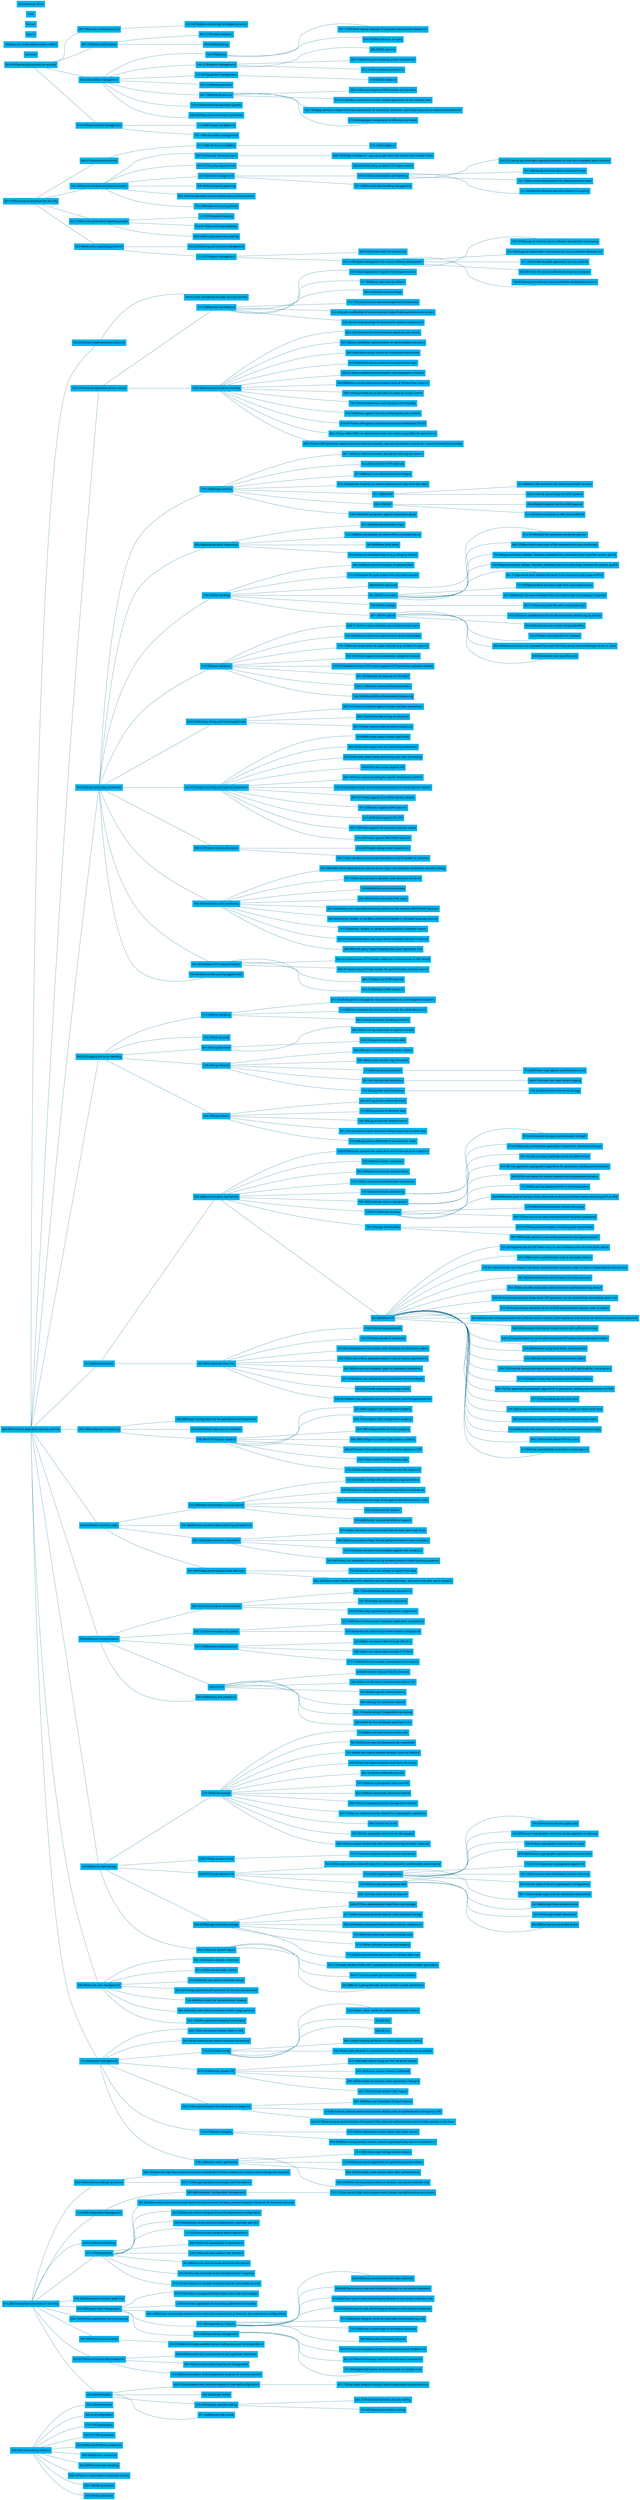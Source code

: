 graph G {
    node [
        fixedsize="false"
        fontname="Tahoma"
        color="white"
        fillcolor="deepskyblue2"
        fontcolor="black"
        shape="box"
        style="filled"
    ]

    edge [
        fontname="Arial"
        color="deepskyblue4"
        fontcolor="black"
        fontsize="12"
    ]

    rankdir=LR;

    

    "546-564Cross-cutting concerns" -- "155-155Architecture";
"546-564Cross-cutting concerns" -- "486-813Configuration";
"546-564Cross-cutting concerns" -- "170-772Cryptography";
"546-564Cross-cutting concerns" -- "028-727CSRF protection";
"546-564Cross-cutting concerns" -- "623-550Denial Of Service protection";
"546-564Cross-cutting concerns" -- "760-764Injection protection";
"546-564Cross-cutting concerns" -- "362-550Personal data handling";
"546-564Cross-cutting concerns" -- "058-527Secure name/address resolution service";
"546-564Cross-cutting concerns" -- "028-728SSRF protection";
"546-564Cross-cutting concerns" -- "760-765XSS protection";
"616-305Development processes for security" -- "326-704Architecture/design processes";
"616-305Development processes for security" -- "124-564Configuration Management";
"616-305Development processes for security" -- "424-242Decommissioning";
"616-305Development processes for security" -- "473-177Deploy/build";
"616-305Development processes for security" -- "745-356Development process audit trail";
"616-305Development processes for security" -- "613-285Supply chain management";
"616-305Development processes for security" -- "244-750Technical application security training";
"616-305Development processes for security" -- "787-638Technical instructions";
"616-305Development processes for security" -- "820-877Technical system documentation";
"616-305Development processes for security" -- "433-442Verification";
"326-704Architecture/design processes" -- "068-102Describe high-level system architecture and perform threat modeling on it every critical change and regularly";
"326-704Architecture/design processes" -- "072-713Manage standard technologies and frameworks";
"124-564Configuration Management" -- "080-466Developer Configuration Management";
"473-177Deploy/build" -- "307-507Allow only trusted sources both build time and runtime; therefore perform integrity checks on all resources and code";
"473-177Deploy/build" -- "347-352Set and confirm integrity of security deployment configuration";
"473-177Deploy/build" -- "263-184Automate secure build and deployment, especially with SDI";
"473-177Deploy/build" -- "171-222Check binary integrity before deployment";
"473-177Deploy/build" -- "208-355Ensure repeatability of deployment";
"473-177Deploy/build" -- "028-254Secure auto-updates over full stack";
"473-177Deploy/build" -- "461-680Securely archive builds and build information";
"473-177Deploy/build" -- "253-452Securely automate build and deployment in pipeline";
"473-177Deploy/build" -- "314-131Use features in compile and build tools for executable security";
"613-285Supply chain management" -- "673-475Disallow unsupported/deprecated client-side technologies";
"613-285Supply chain management" -- "154-031Harden application by excluding unwanted functionality";
"613-285Supply chain management" -- "462-245Remove unnecessary elements from external components (e.g. features, documentation, configuration)";
"613-285Supply chain management" -- "613-287Dependency integrity";
"613-285Supply chain management" -- "613-286Dependency management";
"787-638Technical instructions" -- "036-275Make (centrally) available secure coding resources for programmers";
"820-877Technical system documentation" -- "820-878Document all trust boundaries and significant data flows";
"820-877Technical system documentation" -- "287-305Document explicit key/secret management";
"820-877Technical system documentation" -- "162-655Documentation of all components' business or security function";
"433-442Verification" -- "832-555Automated static security analysis of code and configuration";
"433-442Verification" -- "626-250Design review";
"433-442Verification" -- "207-435Dynamic security testing";
"433-442Verification" -- "411-684Manual code review";
"708-355Secure implemented architecture" -- "344-611Use centralized reusable security controls";
"307-242Security risk assessment" -- "888-770Threat intelligence - stay up to date with new threats and consider them";
"004-517Security requirements" -- "782-234Clear policy compliant I/O requirements";
"080-466Developer Configuration Management" -- "757-271Use source code control system with change traceability and access control";
"223-780Secret storage" -- "774-888Do not store secrets in the code";
"223-780Secret storage" -- "821-832Ensure keys and passwords are replaceable";
"223-780Secret storage" -- "767-435Set the highest feasible iteration count for PBKDF2";
"223-780Secret storage" -- "078-427Set the highest feasible work factor for bcrypt";
"223-780Secret storage" -- "881-321Store credentials securely";
"223-780Secret storage" -- "783-255Store cryptographic keys securely";
"223-780Secret storage" -- "622-203Store passwords salted and hashed";
"223-780Secret storage" -- "340-375Use a dedicated secrets management solution";
"223-780Secret storage" -- "032-213Use an isolated security module for cryptographic operations";
"223-780Secret storage" -- "508-702Use key vaults";
"223-780Secret storage" -- "077-781Use separately stored secret salt (pepper)";
"223-780Secret storage" -- "082-530Use unique random salt with sufficient entropy for each credential";
"464-513Assurance processes" -- "217-168Audit & accountability";
"613-287Dependency integrity" -- "834-645Avoid unauthorized client data collection";
"613-287Dependency integrity" -- "838-636Check source code and third party libraries to not contain backdoors";
"613-287Dependency integrity" -- "265-800Check source code and third party libraries to not contain malicious code";
"613-287Dependency integrity" -- "418-525Check source code and third party libraries to not contain timebombs";
"613-287Dependency integrity" -- "577-260Enforce integrity check for externally hosted assets (eg SRI)";
"613-287Dependency integrity" -- "715-223Ensure trusted origin of third party resources";
"613-287Dependency integrity" -- "860-084Sandbox third party libraries";
"613-286Dependency management" -- "053-751Force build pipeline to check outdated/insecure components";
"613-286Dependency management" -- "863-521Maintain/manage inventory of third party components";
"613-286Dependency management" -- "715-334Update third party components build- or compile time";
"832-555Automated static security analysis of code and configuration" -- "611-158Use static analysis tooling to detect potentially malicious actions";
"207-435Dynamic security testing" -- "088-377Automated dynamic security testing";
"207-435Dynamic security testing" -- "570-487Manual penetration testing";
"567-755Governance processes for security" -- "464-513Assurance processes";
"567-755Governance processes for security" -- "766-162Security Analysis and documentation";
"567-755Governance processes for security" -- "427-113Security governance regarding people";
"567-755Governance processes for security" -- "563-088Security organizing processes";
"766-162Security Analysis and documentation" -- "287-823Asset management";
"766-162Security Analysis and documentation" -- "240-464Contingency planning";
"766-162Security Analysis and documentation" -- "847-247Interoperability and portability policy and procedures";
"766-162Security Analysis and documentation" -- "135-200Review of security policies";
"766-162Security Analysis and documentation" -- "004-517Security requirements";
"766-162Security Analysis and documentation" -- "307-242Security risk assessment";
"427-113Security governance regarding people" -- "172-101Personnel security";
"427-113Security governance regarding people" -- "013-021Roles and responsibilities";
"427-113Security governance regarding people" -- "428-544Security awareness training";
"563-088Security organizing processes" -- "560-224Planning and resource management";
"563-088Security organizing processes" -- "571-271Program management";
"217-168Audit & accountability" -- "510-324Compliance";
"287-823Asset management" -- "074-873Data classification and handling";
"287-823Asset management" -- "571-640Personal data handling management";
"074-873Data classification and handling" -- "268-272Classify personal data regarding retention so that old or outdated data is deleted";
"074-873Data classification and handling" -- "765-788Classify sensitive data in protection levels";
"074-873Data classification and handling" -- "731-120Document requirements for (data) protection levels";
"074-873Data classification and handling" -- "227-045Identify sensitive data and subject it to a policy";
"724-770Technical application access control" -- "123-124Minimize permissions";
"724-770Technical application access control" -- "128-128Strong authorization checking";
"503-455Input and output protection" -- "118-110API/web services";
"503-455Input and output protection" -- "836-068Deserialization Prevention";
"503-455Input and output protection" -- "130-550File handling";
"503-455Input and output protection" -- "010-308Input validation";
"503-455Input and output protection" -- "866-553Memory, String, and Unmanaged Code";
"503-455Input and output protection" -- "161-451Output encoding and injection prevention";
"503-455Input and output protection" -- "308-515Prevent security disclosure";
"503-455Input and output protection" -- "764-765Sanitization and sandboxing";
"503-455Input and output protection" -- "541-441Validate HTTP request headers";
"503-455Input and output protection" -- "764-507Restrict XML parsing (against XXE)";
"247-250Access control processes" -- "623-347Disallow shared high privileged accounts";
"571-271Program management" -- "833-030Connect with the community";
"571-271Program management" -- "261-010Program management for secure software development";
"261-010Program management for secure software development" -- "118-775Manage an internal secure software development community";
"261-010Program management for secure software development" -- "251-446Organize stakeholder commitment for secure software development";
"261-010Program management for secure software development" -- "417-342Provide reusable application security controls";
"261-010Program management for secure software development" -- "635-851Steer the secure software development program";
"261-010Program management for secure software development" -- "148-853Setup and maintain a secure software development process";
"862-452Operating processes for security" -- "247-250Access control processes";
"862-452Operating processes for security" -- "887-750Detect and respond";
"862-452Operating processes for security" -- "850-376Facilities management";
"862-452Operating processes for security" -- "010-678Improvement management";
"887-750Detect and respond" -- "463-577Incident response";
"887-750Detect and respond" -- "058-083Monitoring";
"850-376Facilities management" -- "163-776Backup";
"850-376Facilities management" -- "148-227Endpoint management";
"850-376Facilities management" -- "157-587Equipment management";
"850-376Facilities management" -- "522-616Media protection";
"850-376Facilities management" -- "467-784Network security";
"850-376Facilities management" -- "125-010Password management systems";
"850-376Facilities management" -- "234-282Physical & environment protection";
"010-678Improvement management" -- "112-648Change management";
"010-678Improvement management" -- "732-148Vulnerability management";
"842-876Logging and error handling" -- "513-183Error handling";
"842-876Logging and error handling" -- "141-555Fail securely";
"842-876Logging and error handling" -- "843-841Log discretely";
"842-876Logging and error handling" -- "148-420Log integrity";
"842-876Logging and error handling" -- "402-706Log relevant";
"163-776Backup" -- "257-117Perform regular backups of important data and test restoration";
"163-776Backup" -- "614-353Store backups securely";
"148-227Endpoint management" -- "286-500OS security";
"148-227Endpoint management" -- "007-274Patching and updating system components";
"148-227Endpoint management" -- "872-574Virus/malware protection";
"157-587Equipment management" -- "114-853Maintenance";
"467-784Network security" -- "336-512Ensure integrity of DNS entries and domains";
"467-784Network security" -- "515-021Sandbox, containerize and/or isolate applications at the network level";
"467-784Network security" -- "132-146Apply defense-in-depth techniques/processes for protection, detection, and timely response to network-based attacks.";
"467-784Network security" -- "273-600Segregate components of differing trust levels";
"836-068Deserialization Prevention" -- "831-563Avoid deserialization logic";
"836-068Deserialization Prevention" -- "736-554Block serialization of content from untrusted clients";
"836-068Deserialization Prevention" -- "387-848Parse JSON safely";
"836-068Deserialization Prevention" -- "762-616Secure serialized objects (e.g. integrity checks)";
"636-660Technical application security controls" -- "633-428Authentication";
"636-660Technical application security controls" -- "233-748Configuration hardening";
"636-660Technical application security controls" -- "503-455Input and output protection";
"636-660Technical application security controls" -- "842-876Logging and error handling";
"636-660Technical application security controls" -- "854-643Robust business logic";
"636-660Technical application security controls" -- "278-646Secure communication";
"636-660Technical application security controls" -- "126-668Secure data storage";
"636-660Technical application security controls" -- "708-355Secure implemented architecture";
"636-660Technical application security controls" -- "586-842Secure user management";
"636-660Technical application security controls" -- "177-260Session management";
"636-660Technical application security controls" -- "724-770Technical application access control";
"633-428Authentication" -- "270-568Authentication mechanism";
"633-428Authentication" -- "455-885Credentials directives";
"233-748Configuration hardening" -- "180-488Proper Configuration for all applications and frameworks";
"233-748Configuration hardening" -- "814-322Whitelist data sources and sinks";
"233-748Configuration hardening" -- "636-347HTTP security headers";
"854-643Robust business logic" -- "552-588Detect and prevent unusual activity";
"854-643Robust business logic" -- "356-282Minimize sensitive data scattering and retention";
"854-643Robust business logic" -- "601-182Parallel execution robustness";
"854-643Robust business logic" -- "447-083Privacy-preserving personal data logic";
"278-646Secure communication" -- "634-733Communication authentication";
"278-646Secure communication" -- "435-702Communication encryption";
"278-646Secure communication" -- "341-076Minimize communication";
"278-646Secure communication" -- "228-551TLS";
"278-646Secure communication" -- "683-036Wireless link protection";
"126-668Secure data storage" -- "538-770Data access control";
"126-668Secure data storage" -- "400-007Encrypt data at rest";
"126-668Secure data storage" -- "208-830Manage temporary storage";
"126-668Secure data storage" -- "223-780Secret storage";
"126-668Secure data storage" -- "542-270Secure random values";
"586-842Secure user management" -- "065-183Disallow default credentials";
"586-842Secure user management" -- "813-610Do not use static secrets";
"586-842Secure user management" -- "235-658Notify user about credential change";
"586-842Secure user management" -- "327-505Change password with presence of old and new password";
"586-842Secure user management" -- "138-448Inform users for authentication renewal";
"586-842Secure user management" -- "808-425Notify users about anomalies in their usage patterns";
"586-842Secure user management" -- "751-176Offer password changing functionality";
"177-260Session management" -- "402-133Do not expose session token in URL";
"177-260Session management" -- "582-541Re-authenticate before sensitive transactions";
"177-260Session management" -- "110-531Cookie-config";
"177-260Session management" -- "470-731Minimize session life";
"177-260Session management" -- "258-115Re-authentication from federation or assertion";
"177-260Session management" -- "114-277Session integrity";
"177-260Session management" -- "716-526Session token generation";
"270-568Authentication mechanism" -- "558-807Mutually authenticate application and credential service provider";
"270-568Authentication mechanism" -- "333-858Resist stolen credentials";
"270-568Authentication mechanism" -- "802-056Restrict excessive authentication";
"270-568Authentication mechanism" -- "113-133Use centralized authentication mechanism";
"270-568Authentication mechanism" -- "146-556Authenticate consistently";
"270-568Authentication mechanism" -- "585-408Challenge nonce cryptography";
"270-568Authentication mechanism" -- "520-617Credential recovery";
"270-568Authentication mechanism" -- "789-320Login functionality";
"270-568Authentication mechanism" -- "062-850MFA/OTP";
"455-885Credentials directives" -- "158-874Allow long passwords";
"455-885Credentials directives" -- "103-707Allow unicode in passwords";
"455-885Credentials directives" -- "715-681Avoid password truncation, with exception of consecutive spaces";
"455-885Credentials directives" -- "338-370Do not enforce password rotation rules or history requirements";
"455-885Credentials directives" -- "807-565Do not limit character types for password composition";
"455-885Credentials directives" -- "027-555Enforce user passwords are of sufficient minimum length";
"455-885Credentials directives" -- "604-025Provide a password strength meter";
"455-885Credentials directives" -- "576-651Validate new passwords are not in commonly breached passwords list";
"146-556Authenticate consistently" -- "576-042Consistently apply authentication strength";
"146-556Authenticate consistently" -- "278-413Mutually authenticate application components. Minimize privileges";
"585-408Challenge nonce cryptography" -- "287-251Use a unique challenge nonce of sufficient size";
"585-408Challenge nonce cryptography" -- "002-801Use approved cryptographic algorithms for generation, seeding and verification";
"520-617Credential recovery" -- "543-621Do not reveal the current password during password recovery";
"520-617Credential recovery" -- "772-358Do not use password hints or secret questions";
"520-617Credential recovery" -- "358-860Require proof of identity of the same level as during enrollment when recovering OTP or MFA";
"520-617Credential recovery" -- "270-634Send authentication secrets encrypted";
"520-617Credential recovery" -- "581-525Use secure recovery mechanisms for forgotten passwords";
"789-320Login functionality" -- "630-577Allow password helpers, including paste functionality";
"789-320Login functionality" -- "487-305Provide options to view entire password or last typed character";
"062-850MFA/OTP" -- "525-361Authenticate by OTP token entry or user-initiated action on multi factor device";
"062-850MFA/OTP" -- "076-470Biometric authenticators only as secondary factors";
"062-850MFA/OTP" -- "102-811Communicate out of band multi factor authentication requests, codes or tokens independently and securely";
"062-850MFA/OTP" -- "681-823Defined lifetime of time-based one-time password";
"062-850MFA/OTP" -- "354-753Do not offer weak (clear text) multi-factor authenticators by default";
"062-850MFA/OTP" -- "440-361Ensure that physical single factor OTP generator can be revoked fully immediately when lost";
"062-850MFA/OTP" -- "816-631Ensure timely expiration of out of band authentication request, code, or tokens";
"062-850MFA/OTP" -- "622-835Generate initial passwords with sufficient secure random, short expiration time and do not allow to reuse the initial password.";
"062-850MFA/OTP" -- "346-640Generate multi-factor lookup secrets with sufficient entropy";
"062-850MFA/OTP" -- "646-227Log and reject re-use of valid time-based OTP tokens and notify device holder.";
"062-850MFA/OTP" -- "524-446Mandate using multi factor authentication";
"062-850MFA/OTP" -- "342-764Only store hashed authentication codes";
"062-850MFA/OTP" -- "354-752Prioritize strong multi-factor authenticators  (e.g. NOT SMS/mail) for critical access";
"062-850MFA/OTP" -- "553-413Support subscriber-provided authentication devices";
"062-850MFA/OTP" -- "841-757Use approved cryptographic algorithms in generation, seeding and verification of OTPs";
"062-850MFA/OTP" -- "101-217Use lookup secrets only once";
"062-850MFA/OTP" -- "168-186Use out of band authentication requests, codes or tokens only once";
"062-850MFA/OTP" -- "206-254Use secure random to generate initial authentication codes";
"062-850MFA/OTP" -- "543-428Use security module to store one-time password verification keys";
"062-850MFA/OTP" -- "404-126Use time-based OTP only once";
"062-850MFA/OTP" -- "513-845Use unpredictable multi-factor lookup secrets";
"228-551TLS" -- "248-646Disable insecure SSL/TLS versions";
"228-551TLS" -- "745-045Do not fall back to insecure protocols in TCP";
"228-551TLS" -- "636-854Encrypt all communications";
"228-551TLS" -- "668-364Log TLS connection failures";
"228-551TLS" -- "767-701Verify strong TLS algorithms by testing";
"228-551TLS" -- "430-636Verify TLS certificates and trust chain";
"402-706Log relevant" -- "443-447Log access control decisions";
"402-706Log relevant" -- "015-063Log access to sensitive data";
"402-706Log relevant" -- "184-284Log all security relevant events";
"402-706Log relevant" -- "841-710Log authentication decisions without exposing sensitive data";
"402-706Log relevant" -- "555-048Log events sufficiently to recreate their order";
"636-347HTTP security headers" -- "257-668Configure CSP configuration properly";
"636-347HTTP security headers" -- "036-147Configure HSTS configuration properly";
"636-347HTTP security headers" -- "268-100Configure Referrer-Policy properly";
"636-347HTTP security headers" -- "065-388Configure X-Content-Type-Options properly";
"636-347HTTP security headers" -- "480-071Prevent Click jacking through X-Frame-Options or CSP";
"636-347HTTP security headers" -- "036-725Set content HTTP response type";
"636-347HTTP security headers" -- "736-237Set metadata/content-Disposition for API responses";
"110-531Cookie-config" -- "232-034Set '_Host'  prefix for cookie-based session tokens";
"110-531Cookie-config" -- "342-055Set "samesite" attribute for cookie-based session tokens";
"110-531Cookie-config" -- "688-081Set "secure" attribute for cookie-based session tokens";
"110-531Cookie-config" -- "804-220Set httponly attribute for cookie-based session tokens";
"110-531Cookie-config" -- "705-182Set path attribute in cookie-based session tokens as precise as possible";
"118-110API/web services" -- "061-186Force uniform encoders and parsers throughout system";
"118-110API/web services" -- "532-878Limit REST HTTP methods";
"118-110API/web services" -- "377-680Reject non-whitelisted content types";
"118-110API/web services" -- "612-252Separate GraphQL (or similar) authorization logic from data layer";
"118-110API/web services" -- "071-288RESTful";
"118-110API/web services" -- "080-373SOAP";
"118-110API/web services" -- "630-573Detect and protect against automation abuse";
"130-550File handling" -- "545-243Block execution/output of uploaded files";
"130-550File handling" -- "175-235Validate file type of data from untrusted sources";
"130-550File handling" -- "040-843File download";
"130-550File handling" -- "451-082File execution";
"130-550File handling" -- "758-262File storage";
"130-550File handling" -- "621-287File upload";
"010-308Input validation" -- "848-711Enforce input validation on a trusted service layer";
"010-308Input validation" -- "653-242Enforce schema on type/contents of structured data";
"010-308Input validation" -- "176-154Monitor expectation of usage intensity (e.g. number of requests)";
"010-308Input validation" -- "042-550Protect against mass parameter assignment attack";
"010-308Input validation" -- "743-237Validatie/enforce HTTP inputs (against HTTP parameter pollution attacks)";
"010-308Input validation" -- "031-447Whitelist all external (HTTP) input";
"010-308Input validation" -- "232-217Whitelist redirected/forwarded URLs";
"010-308Input validation" -- "146-706Enforce JSON schema before processing";
"866-553Memory, String, and Unmanaged Code" -- "482-771Check boundaries against integer overflow weaknesses";
"866-553Memory, String, and Unmanaged Code" -- "824-732Force format strings as constants";
"866-553Memory, String, and Unmanaged Code" -- "831-570Use memory-safe functions exclusively";
"161-451Output encoding and injection prevention" -- "064-808Encode output context-specifically";
"161-451Output encoding and injection prevention" -- "806-367Encode output near the consuming interpreter";
"161-451Output encoding and injection prevention" -- "533-516Encode output while preserving user input formatting";
"161-451Output encoding and injection prevention" -- "366-835Escape output against XSS";
"161-451Output encoding and injection prevention" -- "620-101Force output encoding for specific interpreter's context";
"161-451Output encoding and injection prevention" -- "732-873Lock/precompile queries (parameterization) to avoid injection attacks";
"161-451Output encoding and injection prevention" -- "607-671Protect against JS or JSON injection attacks";
"161-451Output encoding and injection prevention" -- "531-558Protect against LDAP injection";
"161-451Output encoding and injection prevention" -- "547-283Protect against LFI / RFI";
"161-451Output encoding and injection prevention" -- "857-718Protect against OS command injection attack";
"161-451Output encoding and injection prevention" -- "134-207Protect against XML/XPath injection";
"308-515Prevent security disclosure" -- "208-805Disable debug mode in production";
"308-515Prevent security disclosure" -- "743-110Do not disclose technical information in HTTP header or response";
"764-765Sanitization and sandboxing" -- "657-084(SSRF) When depending on internal server input, use validation sanitization and whitelisting";
"764-765Sanitization and sandboxing" -- "317-743Do not use eval or dynamic code execution functions";
"764-765Sanitization and sandboxing" -- "538-446Sanitize unstructured data";
"764-765Sanitization and sandboxing" -- "542-445Sanitize untrusted HTML input";
"764-765Sanitization and sandboxing" -- "881-434Sanitize user input before passing content to mail systems (SMTP/IMAP injection)";
"764-765Sanitization and sandboxing" -- "646-462Sanitize, disable, or sandbox untrusted scriptable or template language content";
"764-765Sanitization and sandboxing" -- "145-310Sanitize, disable, or sandbox untrusted SVG scriptable content";
"764-765Sanitization and sandboxing" -- "422-005Sanitize/sandbox user input where template-injection is a threat";
"764-765Sanitization and sandboxing" -- "268-088Limit query impact GraphQL/data layer expression DoS";
"541-441Validate HTTP request headers" -- "820-421Authenticate HTTP headers added by a trusted proxy or SSO device";
"541-441Validate HTTP request headers" -- "405-411Avoid using of Origin header for authentication of access control";
"541-441Validate HTTP request headers" -- "483-715White-list HTTP methods";
"541-441Validate HTTP request headers" -- "316-272Whitelist CORS resources";
"071-288RESTful" -- "464-084Add CSRF protection for cookie based REST services";
"071-288RESTful" -- "543-512Verify content-type for REST services";
"080-373SOAP" -- "456-636Add integrity check to SOAP payload";
"080-373SOAP" -- "611-051Enforce schema on XML structure/field";
"040-843File download" -- "314-701Whitelist file extensions served by web tier";
"451-082File execution" -- "683-722Block direct execution of file metadata from untrusted origin";
"451-082File execution" -- "737-086Ignore/at least validate  filename metadata from untrusted origin (local file context, eg LFI)";
"451-082File execution" -- "742-056Ignore/at least validate  filename metadata from untrusted origin (remote file context, eg RFI)";
"451-082File execution" -- "421-513Ignore/at least validate filenames from untrusted origin (against RFD)";
"451-082File execution" -- "777-470Ignore/block execution logic from untrusted sources";
"451-082File execution" -- "675-168Sanitize filename metadata from untrusted origin if processing is required";
"758-262File storage" -- "307-111Securely store files with untrusted origin";
"621-287File upload" -- "163-518Check uploaded archives for decompression attacks (eg zip bombs)";
"621-287File upload" -- "463-820Limit size and number of uploaded files";
"621-287File upload" -- "112-273Scan untrusted files for malware";
"621-287File upload" -- "384-344Store and serve user-uploaded files such that they cannot execute/damage server or client";
"621-287File upload" -- "660-052Validate max input/file sizes";
"513-183Error handling" -- "612-435Show generic message for security exceptions or unanticipated exceptions";
"513-183Error handling" -- "118-602Use a standard last-resort error handler for unhandled errors";
"513-183Error handling" -- "863-636Use exception handling uniformly";
"843-841Log discretely" -- "067-050Do not log credentials or payment details";
"843-841Log discretely" -- "240-274Log only non-sensitive data";
"148-420Log integrity" -- "260-200Log in consistent format across system";
"148-420Log integrity" -- "026-280Securely transfer logs (remotely)";
"148-420Log integrity" -- "713-684Log access protection";
"148-420Log integrity" -- "821-541Log injection protection";
"148-420Log integrity" -- "770-362Log time synchronization";
"713-684Log access protection" -- "713-683Protect logs against unauthorized access";
"821-541Log injection protection" -- "048-612Encode user input before logging";
"770-362Log time synchronization" -- "770-361Synchronize time zones for logs";
"552-588Detect and prevent unusual activity" -- "725-682Enable configurable alert against usage anomalies";
"552-588Detect and prevent unusual activity" -- "534-605Enforce natural sequence of business flows to avoid abuse";
"552-588Detect and prevent unusual activity" -- "660-867Implement business logic limits against identified business risks";
"552-588Detect and prevent unusual activity" -- "456-535Monitor for realistic "human time" business logic flows";
"552-588Detect and prevent unusual activity" -- "418-853Monitor unusual activities on system";
"601-182Parallel execution robustness" -- "670-660Do not share unsynchronized state on high-value logic flows";
"601-182Parallel execution robustness" -- "380-540Ensure business flows' thread safety/resistance to race conditions";
"601-182Parallel execution robustness" -- "134-412Protect sensitive functionalities against race conditions";
"601-182Parallel execution robustness" -- "267-031Protect the availability of resources by providing more to higher-priority processes";
"447-083Privacy-preserving personal data logic" -- "762-451Ensure users can remove or export their data";
"447-083Privacy-preserving personal data logic" -- "082-327Inform users clearly about the collection and use of personal data,  and use it only after opt-in consent.";
"634-733Communication authentication" -- "605-735Authenticate all external connections";
"634-733Communication authentication" -- "537-367Enable certification revocation";
"634-733Communication authentication" -- "530-671Mutually authenticate application components";
"435-702Communication encryption" -- "527-034Protect communication between application components";
"435-702Communication encryption" -- "426-842Verify the authenticity of both headers and payload";
"341-076Minimize communication" -- "333-888Do not expose data through API URLs";
"341-076Minimize communication" -- "186-540Do not expose data through HTTP verb";
"341-076Minimize communication" -- "217-112Minimize the number of parameters in a request";
"538-770Data access control" -- "117-371Use a centralized access control mechanism";
"400-007Encrypt data at rest" -- "504-340Encrypt sensitive data with algorithms that provide both confidentiality and integrity";
"400-007Encrypt data at rest" -- "742-432Encryption algorithms";
"400-007Encrypt data at rest" -- "275-483Securely store regulated data";
"400-007Encrypt data at rest" -- "232-325Treat client-secrets as insecure";
"208-830Manage temporary storage" -- "046-257Clear authentication data from client storage";
"208-830Manage temporary storage" -- "617-524Do not store sensitive data on client (browser) storage";
"208-830Manage temporary storage" -- "846-302Prevent caching of sensitive data in server components";
"208-830Manage temporary storage" -- "157-430Protect and clear cached sensitive data";
"208-830Manage temporary storage" -- "473-758Set sufficient anti-caching headers";
"208-830Manage temporary storage" -- "715-304Zeroize sensitive information in memory after use";
"542-270Secure random values" -- "027-210Create random GUIDs with cryptographically secure random number generators";
"542-270Secure random values" -- "664-571Ensure proper generation of secure random";
"542-270Secure random values" -- "542-488Use cryptographically secure random number generators";
"742-432Encryption algorithms" -- "786-224Authenticate encrypted data";
"742-432Encryption algorithms" -- "122-287Ensure cryptographic elements can be upgraded or replaced";
"742-432Encryption algorithms" -- "036-810Let cryptographic modules fail securely";
"742-432Encryption algorithms" -- "878-880Perform cryptographic operations in constant time";
"742-432Encryption algorithms" -- "742-431Use approved cryptographic algorithms";
"742-432Encryption algorithms" -- "433-122Use nonces and initialization vectors only once";
"742-432Encryption algorithms" -- "674-425Use state of the art cryptographic configuration";
"742-432Encryption algorithms" -- "441-132Use weak crypto only for backwards compatibility";
"275-483Securely store regulated data" -- "267-468Encrypt financial data at rest";
"275-483Securely store regulated data" -- "224-321Encrypt health data at rest";
"275-483Securely store regulated data" -- "482-866Encrypt personal data at rest";
"470-731Minimize session life" -- "673-736Enable option to log out from all active session";
"470-731Minimize session life" -- "065-782Ensure session timeout (soft/hard)";
"470-731Minimize session life" -- "238-346Terminate all sessions when password is changed";
"470-731Minimize session life" -- "457-165Terminate session after logout";
"258-115Re-authentication from federation or assertion" -- "551-400Allow user revocation of Oauth tokens";
"258-115Re-authentication from federation or assertion" -- "618-403Enforce authentication timeout when dealing with an authentication third party (CSP)";
"258-115Re-authentication from federation or assertion" -- "052-821When using an authentication third party (CSP), relay last authentication event to other parties in the chain";
"114-277Session integrity" -- "551-054Use ephemeral secrets rather than static secrets";
"114-277Session integrity" -- "483-883When using stateless tokens, ensure cryptographically secure characteristics";
"716-526Session token generation" -- "704-530Enforce high entropy session tokens";
"716-526Session token generation" -- "727-043Ensure secure algorithms for generating session tokens";
"716-526Session token generation" -- "002-630Generate a new session token after authentication";
"716-526Session token generation" -- "455-358When storing session tokens in browser, use secure methods only";
"123-124Minimize permissions" -- "540-566Let application request minimal permissions";
"123-124Minimize permissions" -- "817-808Deny new users by default";
"123-124Minimize permissions" -- "368-633Enforce least privilege";
"123-124Minimize permissions" -- "152-725Limit access to admin/management functionality";
"123-124Minimize permissions" -- "524-603Limit modification of access controls to specifically authorized actors/users";
"123-124Minimize permissions" -- "330-281Use least privilege OS accounts for system (components)";
"128-128Strong authorization checking" -- "822-100Constrain functional features based on user stories";
"128-128Strong authorization checking" -- "201-246Use multifactor authentication on administrative interfaces";
"128-128Strong authorization checking" -- "640-364Enforce access control on trusted parts/serverside";
"128-128Strong authorization checking" -- "650-560Enforce access control on trusted service layer";
"128-128Strong authorization checking" -- "284-521Enforce additional authorization and segregation of duties";
"128-128Strong authorization checking" -- "664-080Enforce model-based authorization both at URI and final resource";
"128-128Strong authorization checking" -- "166-151Ensure that secure fail-safe is in place for access control";
"128-128Strong authorization checking" -- "746-705Limit/authorize user's access to functionality";
"128-128Strong authorization checking" -- "615-744Protect against directory browsing/discovery attacks";
"128-128Strong authorization checking" -- "304-667Protect API against unauthorized access/modification (IDOR)";
"128-128Strong authorization checking" -- "801-310Use ABAC/FBAC on data/feature level, even when using RBAC for permissions";
"128-128Strong authorization checking" -- "060-472Use CSRF protection against authenticated functionality, add anti-automation controls for unauthenticated functionality";

}
